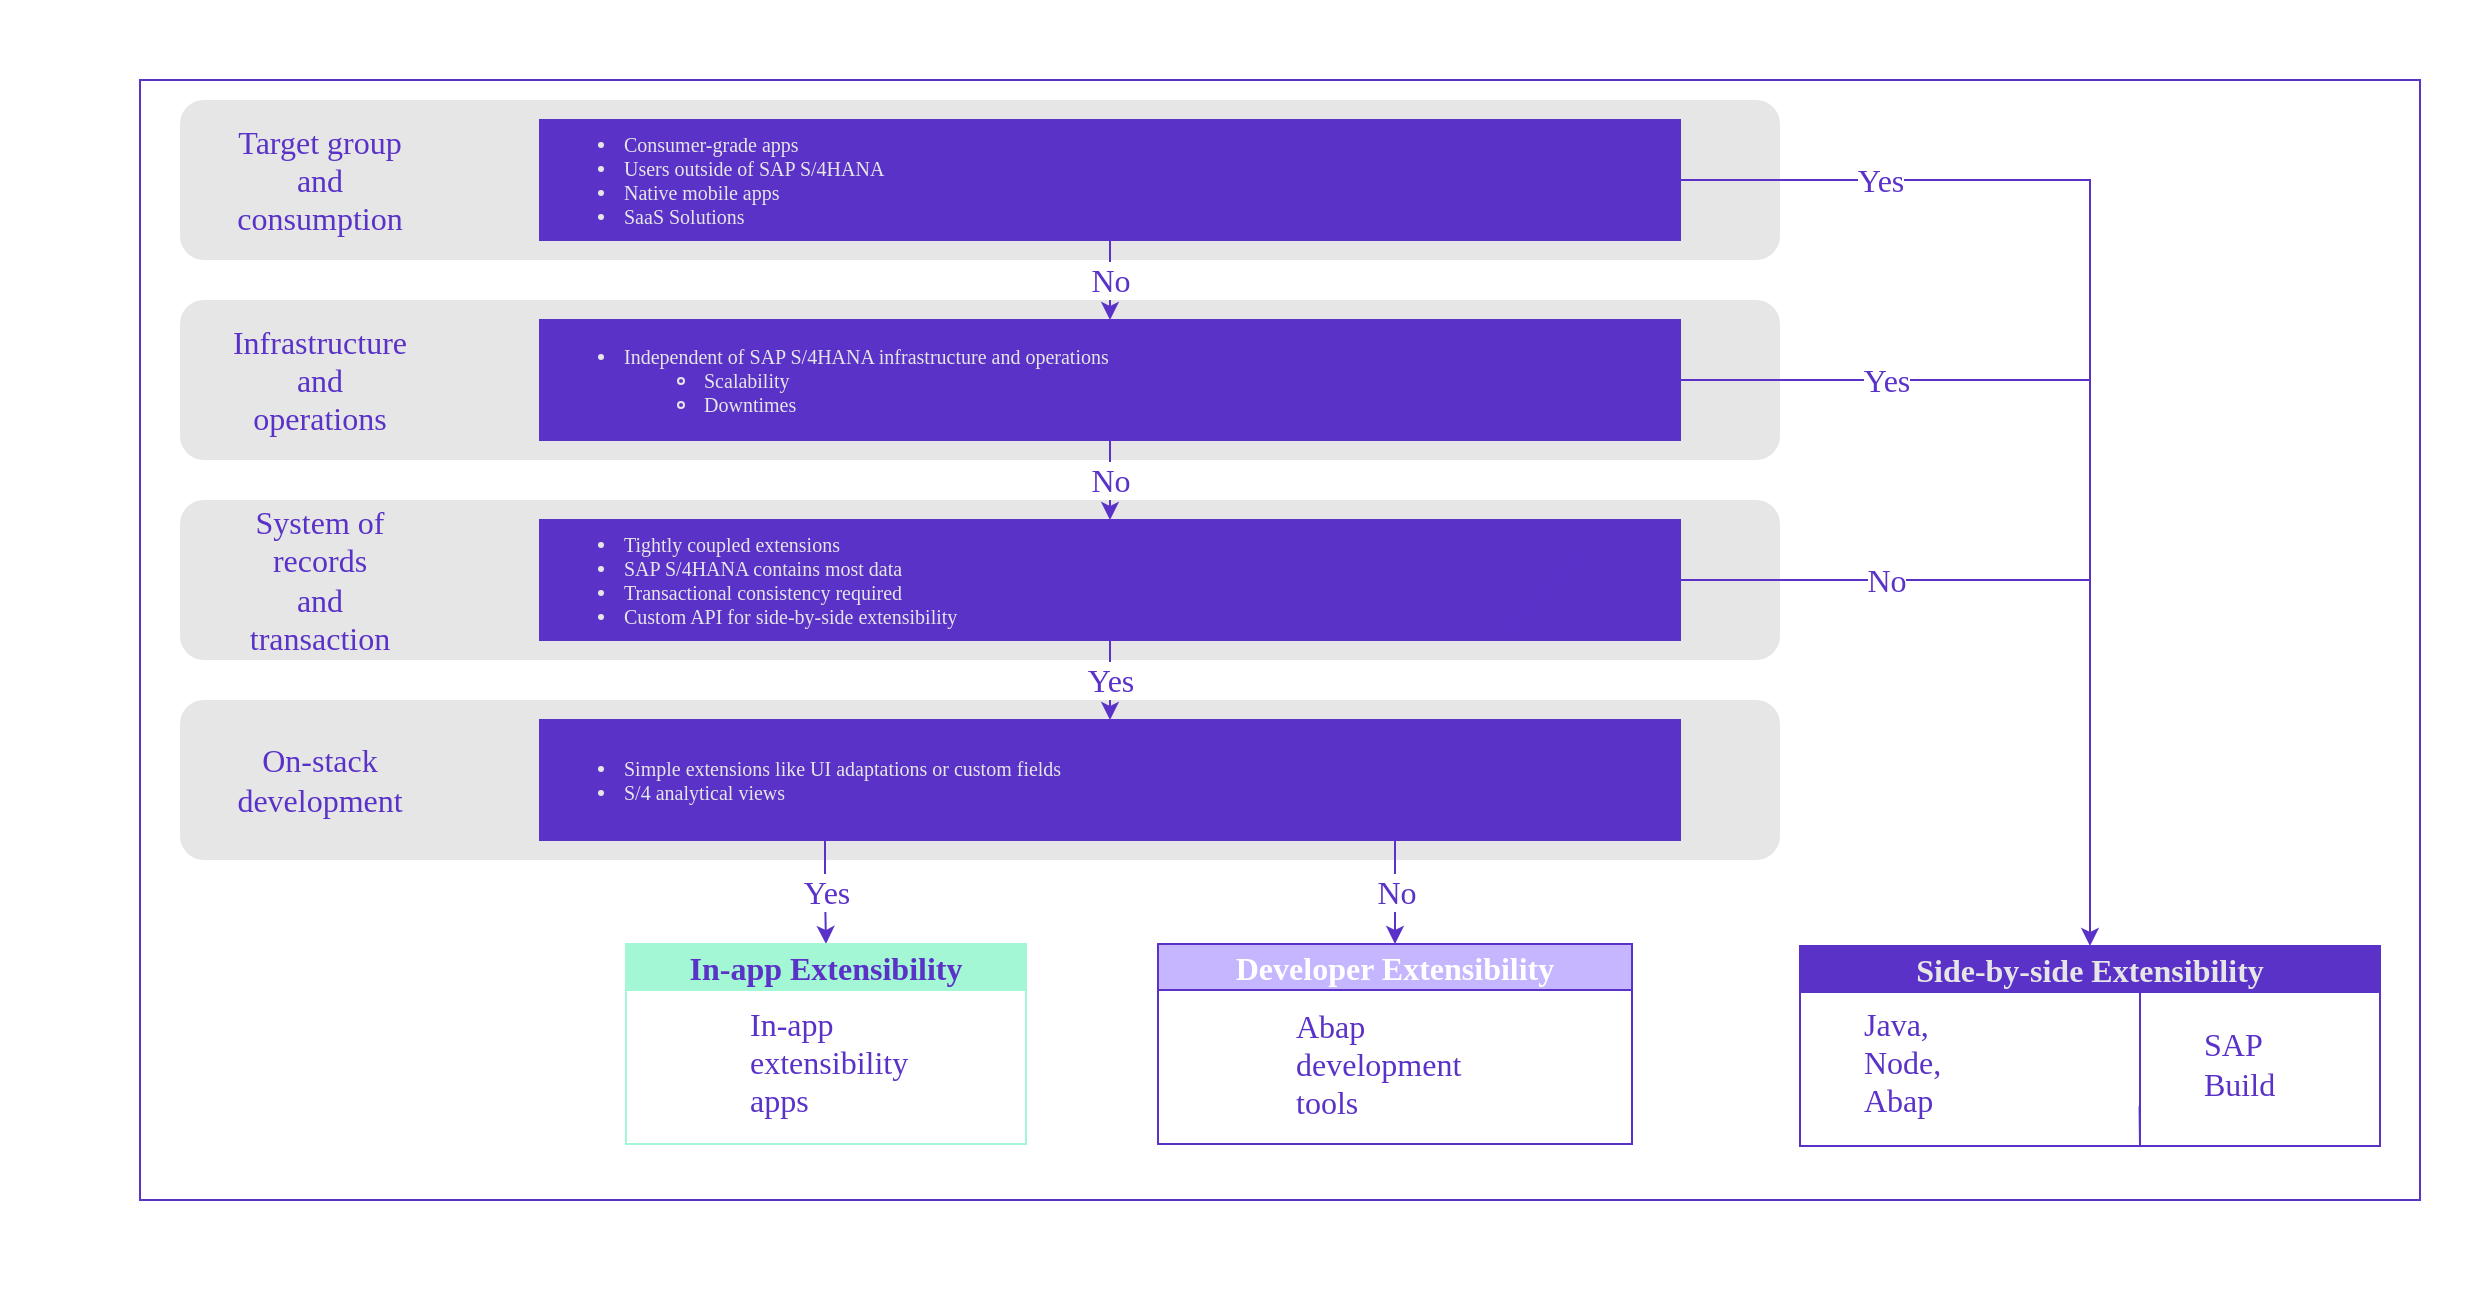 <mxfile version="24.6.4" type="github">
  <diagram name="Page-1" id="10a91c8b-09ff-31b1-d368-03940ed4cc9e">
    <mxGraphModel dx="1672" dy="1145" grid="1" gridSize="10" guides="1" tooltips="1" connect="1" arrows="1" fold="1" page="1" pageScale="1" pageWidth="1100" pageHeight="850" background="none" math="0" shadow="0">
      <root>
        <mxCell id="0" />
        <mxCell id="1" parent="0" />
        <mxCell id="fFmarsjmrDfYMathBl-B-44" value="" style="rounded=0;whiteSpace=wrap;html=1;shadow=0;sketch=0;strokeColor=none;strokeWidth=1;fontFamily=Sora;fontSource=https%3A%2F%2Ffonts.googleapis.com%2Fcss%3Ffamily%3DSora;fontSize=16;fontColor=#5A32C8;fillColor=#FFFFFF;" parent="1" vertex="1">
          <mxGeometry x="10" y="560" width="1240" height="650" as="geometry" />
        </mxCell>
        <mxCell id="9WeDrlPHKG-DsEHo6RS3-4" value="" style="rounded=0;whiteSpace=wrap;html=1;shadow=0;sketch=0;strokeColor=#5A32C8;strokeWidth=1;fontFamily=Sora;fontSource=https%3A%2F%2Ffonts.googleapis.com%2Fcss%3Ffamily%3DSora;fontSize=10;" parent="1" vertex="1">
          <mxGeometry x="80" y="600" width="1140" height="560" as="geometry" />
        </mxCell>
        <mxCell id="9WeDrlPHKG-DsEHo6RS3-5" value="" style="rounded=1;whiteSpace=wrap;html=1;shadow=0;sketch=0;strokeColor=none;strokeWidth=1;fontFamily=Sora;fontSource=https%3A%2F%2Ffonts.googleapis.com%2Fcss%3Ffamily%3DSora;fontSize=10;fillColor=#E6E6E6;" parent="1" vertex="1">
          <mxGeometry x="100" y="610" width="800" height="80" as="geometry" />
        </mxCell>
        <mxCell id="fFmarsjmrDfYMathBl-B-32" style="edgeStyle=orthogonalEdgeStyle;rounded=0;sketch=0;orthogonalLoop=1;jettySize=auto;html=1;exitX=1;exitY=0.5;exitDx=0;exitDy=0;shadow=0;strokeColor=#5A32C8;strokeWidth=1;fontFamily=Sora;fontSource=https%3A%2F%2Ffonts.googleapis.com%2Fcss%3Ffamily%3DSora;fontSize=16;fontColor=#5A32C8;" parent="1" source="9WeDrlPHKG-DsEHo6RS3-6" target="fFmarsjmrDfYMathBl-B-9" edge="1">
          <mxGeometry relative="1" as="geometry" />
        </mxCell>
        <mxCell id="fFmarsjmrDfYMathBl-B-40" value="Yes" style="edgeLabel;html=1;align=center;verticalAlign=middle;resizable=0;points=[];fontSize=16;fontFamily=Sora;fontColor=#5A32C8;" parent="fFmarsjmrDfYMathBl-B-32" vertex="1" connectable="0">
          <mxGeometry x="-0.558" y="2" relative="1" as="geometry">
            <mxPoint x="-30" y="2" as="offset" />
          </mxGeometry>
        </mxCell>
        <mxCell id="9WeDrlPHKG-DsEHo6RS3-6" value="&lt;ul&gt;&lt;li&gt;Consumer-grade apps&lt;/li&gt;&lt;li&gt;Users outside of SAP S/4HANA&lt;/li&gt;&lt;li&gt;Native mobile apps&lt;/li&gt;&lt;li&gt;SaaS Solutions&lt;/li&gt;&lt;/ul&gt;" style="rounded=0;whiteSpace=wrap;html=1;shadow=0;sketch=0;strokeColor=#5A32C8;strokeWidth=1;fontFamily=Sora;fontSource=https%3A%2F%2Ffonts.googleapis.com%2Fcss%3Ffamily%3DSora;fontSize=10;fillColor=#5A32C8;fontColor=#E6E6E6;align=left;" parent="1" vertex="1">
          <mxGeometry x="280" y="620" width="570" height="60" as="geometry" />
        </mxCell>
        <mxCell id="9WeDrlPHKG-DsEHo6RS3-7" value="&lt;font style=&quot;font-size: 16px;&quot;&gt;Target group and consumption&lt;/font&gt;" style="text;html=1;strokeColor=none;fillColor=none;align=center;verticalAlign=middle;whiteSpace=wrap;rounded=0;shadow=0;sketch=0;strokeWidth=1;fontFamily=Sora;fontSource=https%3A%2F%2Ffonts.googleapis.com%2Fcss%3Ffamily%3DSora;fontSize=10;fontColor=#5A32C8;" parent="1" vertex="1">
          <mxGeometry x="140" y="635" width="60" height="30" as="geometry" />
        </mxCell>
        <mxCell id="9WeDrlPHKG-DsEHo6RS3-9" value="" style="rounded=1;whiteSpace=wrap;html=1;shadow=0;sketch=0;strokeColor=none;strokeWidth=1;fontFamily=Sora;fontSource=https%3A%2F%2Ffonts.googleapis.com%2Fcss%3Ffamily%3DSora;fontSize=10;fillColor=#E6E6E6;" parent="1" vertex="1">
          <mxGeometry x="100" y="710" width="800" height="80" as="geometry" />
        </mxCell>
        <mxCell id="9WeDrlPHKG-DsEHo6RS3-10" value="&lt;ul&gt;&lt;li&gt;Independent of SAP S/4HANA infrastructure and operations&lt;/li&gt;&lt;ul&gt;&lt;li&gt;Scalability&lt;/li&gt;&lt;li&gt;Downtimes&lt;/li&gt;&lt;/ul&gt;&lt;/ul&gt;" style="rounded=0;whiteSpace=wrap;html=1;shadow=0;sketch=0;strokeColor=#5A32C8;strokeWidth=1;fontFamily=Sora;fontSource=https%3A%2F%2Ffonts.googleapis.com%2Fcss%3Ffamily%3DSora;fontSize=10;fillColor=#5A32C8;fontColor=#E6E6E6;align=left;" parent="1" vertex="1">
          <mxGeometry x="280" y="720" width="570" height="60" as="geometry" />
        </mxCell>
        <mxCell id="9WeDrlPHKG-DsEHo6RS3-11" value="&lt;font style=&quot;font-size: 16px;&quot;&gt;Infrastructure and operations&lt;/font&gt;" style="text;html=1;strokeColor=none;fillColor=none;align=center;verticalAlign=middle;whiteSpace=wrap;rounded=0;shadow=0;sketch=0;strokeWidth=1;fontFamily=Sora;fontSource=https%3A%2F%2Ffonts.googleapis.com%2Fcss%3Ffamily%3DSora;fontSize=10;fontColor=#5A32C8;" parent="1" vertex="1">
          <mxGeometry x="140" y="735" width="60" height="30" as="geometry" />
        </mxCell>
        <mxCell id="9WeDrlPHKG-DsEHo6RS3-12" value="" style="rounded=1;whiteSpace=wrap;html=1;shadow=0;sketch=0;strokeColor=none;strokeWidth=1;fontFamily=Sora;fontSource=https%3A%2F%2Ffonts.googleapis.com%2Fcss%3Ffamily%3DSora;fontSize=10;fillColor=#E6E6E6;" parent="1" vertex="1">
          <mxGeometry x="100" y="810" width="800" height="80" as="geometry" />
        </mxCell>
        <mxCell id="fFmarsjmrDfYMathBl-B-22" value="No" style="edgeStyle=orthogonalEdgeStyle;rounded=0;sketch=0;orthogonalLoop=1;jettySize=auto;html=1;entryX=0.5;entryY=0;entryDx=0;entryDy=0;shadow=0;strokeColor=#5A32C8;strokeWidth=1;fontFamily=Sora;fontSource=https%3A%2F%2Ffonts.googleapis.com%2Fcss%3Ffamily%3DSora;fontSize=16;fontColor=#5A32C8;" parent="1" source="9WeDrlPHKG-DsEHo6RS3-6" target="9WeDrlPHKG-DsEHo6RS3-10" edge="1">
          <mxGeometry relative="1" as="geometry" />
        </mxCell>
        <mxCell id="9WeDrlPHKG-DsEHo6RS3-14" value="&lt;font style=&quot;font-size: 16px;&quot;&gt;System of records and transaction&lt;/font&gt;" style="text;html=1;strokeColor=none;fillColor=none;align=center;verticalAlign=middle;whiteSpace=wrap;rounded=0;shadow=0;sketch=0;strokeWidth=1;fontFamily=Sora;fontSource=https%3A%2F%2Ffonts.googleapis.com%2Fcss%3Ffamily%3DSora;fontSize=10;fontColor=#5A32C8;" parent="1" vertex="1">
          <mxGeometry x="140" y="835" width="60" height="30" as="geometry" />
        </mxCell>
        <mxCell id="fFmarsjmrDfYMathBl-B-23" value="No" style="edgeStyle=orthogonalEdgeStyle;rounded=0;sketch=0;orthogonalLoop=1;jettySize=auto;html=1;shadow=0;strokeColor=#5A32C8;strokeWidth=1;fontFamily=Sora;fontSource=https%3A%2F%2Ffonts.googleapis.com%2Fcss%3Ffamily%3DSora;fontSize=16;fontColor=#5A32C8;" parent="1" source="9WeDrlPHKG-DsEHo6RS3-10" target="9WeDrlPHKG-DsEHo6RS3-13" edge="1">
          <mxGeometry relative="1" as="geometry" />
        </mxCell>
        <mxCell id="fFmarsjmrDfYMathBl-B-1" value="" style="rounded=1;whiteSpace=wrap;html=1;shadow=0;sketch=0;strokeColor=none;strokeWidth=1;fontFamily=Sora;fontSource=https%3A%2F%2Ffonts.googleapis.com%2Fcss%3Ffamily%3DSora;fontSize=10;fillColor=#E6E6E6;" parent="1" vertex="1">
          <mxGeometry x="100" y="910" width="800" height="80" as="geometry" />
        </mxCell>
        <mxCell id="fFmarsjmrDfYMathBl-B-30" value="Yes" style="edgeStyle=orthogonalEdgeStyle;rounded=0;sketch=0;orthogonalLoop=1;jettySize=auto;html=1;exitX=0.25;exitY=1;exitDx=0;exitDy=0;entryX=0.5;entryY=0;entryDx=0;entryDy=0;shadow=0;strokeColor=#5A32C8;strokeWidth=1;fontFamily=Sora;fontSource=https%3A%2F%2Ffonts.googleapis.com%2Fcss%3Ffamily%3DSora;fontSize=16;fontColor=#5A32C8;" parent="1" source="fFmarsjmrDfYMathBl-B-2" target="fFmarsjmrDfYMathBl-B-7" edge="1">
          <mxGeometry relative="1" as="geometry" />
        </mxCell>
        <mxCell id="fFmarsjmrDfYMathBl-B-31" value="No" style="edgeStyle=orthogonalEdgeStyle;rounded=0;sketch=0;orthogonalLoop=1;jettySize=auto;html=1;exitX=0.75;exitY=1;exitDx=0;exitDy=0;entryX=0.5;entryY=0;entryDx=0;entryDy=0;shadow=0;strokeColor=#5A32C8;strokeWidth=1;fontFamily=Sora;fontSource=https%3A%2F%2Ffonts.googleapis.com%2Fcss%3Ffamily%3DSora;fontSize=16;fontColor=#5A32C8;" parent="1" source="fFmarsjmrDfYMathBl-B-2" target="fFmarsjmrDfYMathBl-B-8" edge="1">
          <mxGeometry relative="1" as="geometry" />
        </mxCell>
        <mxCell id="fFmarsjmrDfYMathBl-B-2" value="&lt;ul&gt;&lt;li&gt;Simple extensions like UI adaptations or custom fields&lt;/li&gt;&lt;li&gt;S/4 analytical views&lt;/li&gt;&lt;/ul&gt;" style="rounded=0;whiteSpace=wrap;html=1;shadow=0;sketch=0;strokeColor=#5A32C8;strokeWidth=1;fontFamily=Sora;fontSource=https%3A%2F%2Ffonts.googleapis.com%2Fcss%3Ffamily%3DSora;fontSize=10;fillColor=#5A32C8;fontColor=#E6E6E6;align=left;" parent="1" vertex="1">
          <mxGeometry x="280" y="920" width="570" height="60" as="geometry" />
        </mxCell>
        <mxCell id="fFmarsjmrDfYMathBl-B-3" value="&lt;span style=&quot;font-size: 16px;&quot;&gt;On-stack development&lt;/span&gt;" style="text;html=1;strokeColor=none;fillColor=none;align=center;verticalAlign=middle;whiteSpace=wrap;rounded=0;shadow=0;sketch=0;strokeWidth=1;fontFamily=Sora;fontSource=https%3A%2F%2Ffonts.googleapis.com%2Fcss%3Ffamily%3DSora;fontSize=10;fontColor=#5A32C8;" parent="1" vertex="1">
          <mxGeometry x="140" y="935" width="60" height="30" as="geometry" />
        </mxCell>
        <mxCell id="fFmarsjmrDfYMathBl-B-7" value="In-app Extensibility" style="swimlane;whiteSpace=wrap;html=1;shadow=0;sketch=0;strokeColor=#A3F7D5;strokeWidth=1;fontFamily=Sora;fontSource=https%3A%2F%2Ffonts.googleapis.com%2Fcss%3Ffamily%3DSora;fontSize=16;fontColor=#5A32C8;fillColor=#A3F7D5;" parent="1" vertex="1">
          <mxGeometry x="323" y="1032" width="200" height="100" as="geometry" />
        </mxCell>
        <mxCell id="fFmarsjmrDfYMathBl-B-14" value="In-app extensibility apps" style="text;html=1;strokeColor=none;fillColor=none;align=left;verticalAlign=middle;whiteSpace=wrap;rounded=0;shadow=0;sketch=0;strokeWidth=1;fontFamily=Sora;fontSource=https%3A%2F%2Ffonts.googleapis.com%2Fcss%3Ffamily%3DSora;fontSize=16;fontColor=#5A32C8;" parent="fFmarsjmrDfYMathBl-B-7" vertex="1">
          <mxGeometry x="60" y="44" width="60" height="30" as="geometry" />
        </mxCell>
        <mxCell id="fFmarsjmrDfYMathBl-B-8" value="&lt;font&gt;Developer Extensibility&lt;/font&gt;" style="swimlane;whiteSpace=wrap;html=1;shadow=0;sketch=0;strokeColor=#5A32C8;strokeWidth=1;fontFamily=Sora;fontSource=https%3A%2F%2Ffonts.googleapis.com%2Fcss%3Ffamily%3DSora;fontSize=16;fontColor=#FFFFFF;fillColor=#C6B6FF;" parent="1" vertex="1">
          <mxGeometry x="589" y="1032" width="237" height="100" as="geometry">
            <mxRectangle x="603" y="1032" width="230" height="30" as="alternateBounds" />
          </mxGeometry>
        </mxCell>
        <mxCell id="fFmarsjmrDfYMathBl-B-17" value="Abap development tools" style="text;html=1;strokeColor=none;fillColor=none;align=left;verticalAlign=middle;whiteSpace=wrap;rounded=0;shadow=0;sketch=0;strokeWidth=1;fontFamily=Sora;fontSource=https%3A%2F%2Ffonts.googleapis.com%2Fcss%3Ffamily%3DSora;fontSize=16;fontColor=#5A32C8;" parent="fFmarsjmrDfYMathBl-B-8" vertex="1">
          <mxGeometry x="67" y="45" width="60" height="30" as="geometry" />
        </mxCell>
        <mxCell id="fFmarsjmrDfYMathBl-B-24" value="Yes" style="edgeStyle=orthogonalEdgeStyle;rounded=0;sketch=0;orthogonalLoop=1;jettySize=auto;html=1;exitX=0.5;exitY=1;exitDx=0;exitDy=0;entryX=0.5;entryY=0;entryDx=0;entryDy=0;shadow=0;strokeColor=#5A32C8;strokeWidth=1;fontFamily=Sora;fontSource=https%3A%2F%2Ffonts.googleapis.com%2Fcss%3Ffamily%3DSora;fontSize=16;fontColor=#5A32C8;" parent="1" source="9WeDrlPHKG-DsEHo6RS3-13" target="fFmarsjmrDfYMathBl-B-2" edge="1">
          <mxGeometry relative="1" as="geometry" />
        </mxCell>
        <mxCell id="9WeDrlPHKG-DsEHo6RS3-13" value="&lt;ul&gt;&lt;li&gt;Tightly coupled extensions&lt;/li&gt;&lt;li&gt;SAP S/4HANA contains most data&lt;/li&gt;&lt;li&gt;Transactional consistency required&lt;/li&gt;&lt;li&gt;Custom API for side-by-side extensibility&lt;/li&gt;&lt;/ul&gt;" style="rounded=0;whiteSpace=wrap;html=1;shadow=0;sketch=0;strokeColor=#5A32C8;strokeWidth=1;fontFamily=Sora;fontSource=https%3A%2F%2Ffonts.googleapis.com%2Fcss%3Ffamily%3DSora;fontSize=10;fillColor=#5A32C8;fontColor=#E6E6E6;align=left;" parent="1" vertex="1">
          <mxGeometry x="280" y="820" width="570" height="60" as="geometry" />
        </mxCell>
        <mxCell id="fFmarsjmrDfYMathBl-B-9" value="&lt;font color=&quot;#e6e6e6&quot;&gt;Side-by-side Extensibility&lt;/font&gt;" style="swimlane;whiteSpace=wrap;html=1;shadow=0;sketch=0;strokeColor=#5A32C8;strokeWidth=1;fontFamily=Sora;fontSource=https%3A%2F%2Ffonts.googleapis.com%2Fcss%3Ffamily%3DSora;fontSize=16;fontColor=#5A32C8;fillColor=#5A32C8;" parent="1" vertex="1">
          <mxGeometry x="910" y="1033" width="290" height="100" as="geometry" />
        </mxCell>
        <mxCell id="fFmarsjmrDfYMathBl-B-20" value="" style="endArrow=none;html=1;rounded=0;shadow=0;sketch=0;strokeColor=#5A32C8;strokeWidth=1;fontFamily=Sora;fontSource=https%3A%2F%2Ffonts.googleapis.com%2Fcss%3Ffamily%3DSora;fontSize=16;fontColor=#5A32C8;exitX=0.877;exitY=0.797;exitDx=0;exitDy=0;exitPerimeter=0;spacing=0;" parent="fFmarsjmrDfYMathBl-B-9" edge="1">
          <mxGeometry width="50" height="50" relative="1" as="geometry">
            <mxPoint x="169.78" y="80.08" as="sourcePoint" />
            <mxPoint x="170" y="23" as="targetPoint" />
            <Array as="points">
              <mxPoint x="170" y="100" />
              <mxPoint x="170" y="73" />
            </Array>
          </mxGeometry>
        </mxCell>
        <mxCell id="fFmarsjmrDfYMathBl-B-21" value="SAP Build" style="text;html=1;strokeColor=none;fillColor=none;align=left;verticalAlign=middle;whiteSpace=wrap;rounded=0;shadow=0;sketch=0;strokeWidth=1;fontFamily=Sora;fontSource=https%3A%2F%2Ffonts.googleapis.com%2Fcss%3Ffamily%3DSora;fontSize=16;fontColor=#5A32C8;" parent="fFmarsjmrDfYMathBl-B-9" vertex="1">
          <mxGeometry x="200" y="44" width="60" height="30" as="geometry" />
        </mxCell>
        <mxCell id="fFmarsjmrDfYMathBl-B-18" value="Java, Node, Abap" style="text;html=1;strokeColor=none;fillColor=none;align=left;verticalAlign=middle;whiteSpace=wrap;rounded=0;shadow=0;sketch=0;strokeWidth=1;fontFamily=Sora;fontSource=https%3A%2F%2Ffonts.googleapis.com%2Fcss%3Ffamily%3DSora;fontSize=16;fontColor=#5A32C8;" parent="1" vertex="1">
          <mxGeometry x="940" y="1076" width="60" height="30" as="geometry" />
        </mxCell>
        <mxCell id="fFmarsjmrDfYMathBl-B-19" value="" style="endArrow=none;html=1;rounded=0;shadow=0;sketch=0;strokeColor=#5A32C8;strokeWidth=1;fontFamily=Sora;fontSource=https%3A%2F%2Ffonts.googleapis.com%2Fcss%3Ffamily%3DSora;fontSize=16;fontColor=#5A32C8;" parent="1" edge="1">
          <mxGeometry width="50" height="50" relative="1" as="geometry">
            <mxPoint x="760" y="880" as="sourcePoint" />
            <mxPoint x="810" y="830" as="targetPoint" />
          </mxGeometry>
        </mxCell>
        <mxCell id="fFmarsjmrDfYMathBl-B-34" value="Yes" style="endArrow=none;html=1;rounded=0;shadow=0;sketch=0;strokeColor=#5A32C8;strokeWidth=1;fontFamily=Sora;fontSource=https%3A%2F%2Ffonts.googleapis.com%2Fcss%3Ffamily%3DSora;fontSize=16;fontColor=#5A32C8;entryX=1;entryY=0.5;entryDx=0;entryDy=0;" parent="1" target="9WeDrlPHKG-DsEHo6RS3-10" edge="1">
          <mxGeometry width="50" height="50" relative="1" as="geometry">
            <mxPoint x="1055" y="750" as="sourcePoint" />
            <mxPoint x="855" y="750" as="targetPoint" />
          </mxGeometry>
        </mxCell>
        <mxCell id="fFmarsjmrDfYMathBl-B-35" value="No" style="endArrow=none;html=1;rounded=0;shadow=0;sketch=0;strokeColor=#5A32C8;strokeWidth=1;fontFamily=Sora;fontSource=https%3A%2F%2Ffonts.googleapis.com%2Fcss%3Ffamily%3DSora;fontSize=16;fontColor=#5A32C8;entryX=1;entryY=0.5;entryDx=0;entryDy=0;" parent="1" edge="1">
          <mxGeometry width="50" height="50" relative="1" as="geometry">
            <mxPoint x="1055" y="850" as="sourcePoint" />
            <mxPoint x="850" y="850" as="targetPoint" />
          </mxGeometry>
        </mxCell>
        <mxCell id="fFmarsjmrDfYMathBl-B-39" style="edgeStyle=orthogonalEdgeStyle;rounded=0;sketch=0;orthogonalLoop=1;jettySize=auto;html=1;exitX=0.5;exitY=1;exitDx=0;exitDy=0;shadow=0;strokeColor=#5A32C8;strokeWidth=1;fontFamily=Sora;fontSource=https%3A%2F%2Ffonts.googleapis.com%2Fcss%3Ffamily%3DSora;fontSize=16;fontColor=#5A32C8;" parent="1" source="9WeDrlPHKG-DsEHo6RS3-4" target="9WeDrlPHKG-DsEHo6RS3-4" edge="1">
          <mxGeometry relative="1" as="geometry" />
        </mxCell>
      </root>
    </mxGraphModel>
  </diagram>
</mxfile>

